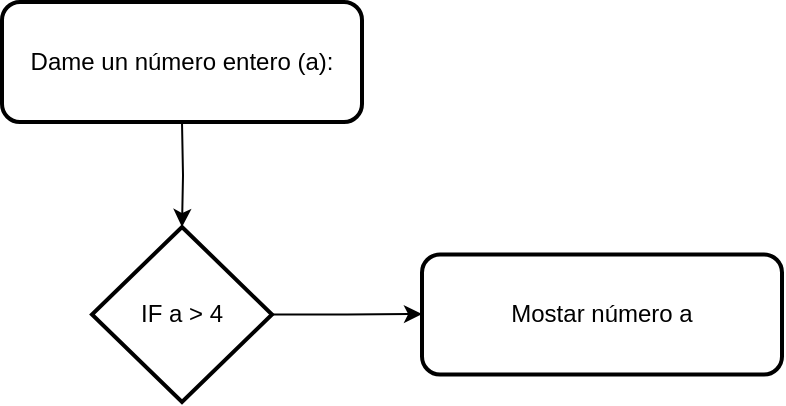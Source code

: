 <mxfile version="12.5.5" type="github">
  <diagram id="C5RBs43oDa-KdzZeNtuy" name="Page-1">
    <mxGraphModel dx="868" dy="516" grid="1" gridSize="10" guides="1" tooltips="1" connect="1" arrows="1" fold="1" page="1" pageScale="1" pageWidth="827" pageHeight="1169" math="0" shadow="0">
      <root>
        <mxCell id="WIyWlLk6GJQsqaUBKTNV-0"/>
        <mxCell id="WIyWlLk6GJQsqaUBKTNV-1" parent="WIyWlLk6GJQsqaUBKTNV-0"/>
        <mxCell id="DnD7M6hQlHzNACPniD5b-13" value="" style="edgeStyle=orthogonalEdgeStyle;rounded=0;orthogonalLoop=1;jettySize=auto;html=1;strokeColor=#000000;fontFamily=Helvetica;align=center;" edge="1" parent="WIyWlLk6GJQsqaUBKTNV-1" source="DnD7M6hQlHzNACPniD5b-1">
          <mxGeometry relative="1" as="geometry">
            <mxPoint x="510" y="466" as="targetPoint"/>
          </mxGeometry>
        </mxCell>
        <mxCell id="DnD7M6hQlHzNACPniD5b-1" value="IF a &amp;gt; 4" style="rhombus;whiteSpace=wrap;html=1;fontFamily=Helvetica;rotation=0;strokeWidth=2;" vertex="1" parent="WIyWlLk6GJQsqaUBKTNV-1">
          <mxGeometry x="345" y="422.5" width="90" height="87.5" as="geometry"/>
        </mxCell>
        <mxCell id="DnD7M6hQlHzNACPniD5b-8" style="edgeStyle=orthogonalEdgeStyle;rounded=0;orthogonalLoop=1;jettySize=auto;html=1;strokeColor=#000000;fontFamily=Helvetica;align=center;" edge="1" parent="WIyWlLk6GJQsqaUBKTNV-1" target="DnD7M6hQlHzNACPniD5b-1">
          <mxGeometry relative="1" as="geometry">
            <mxPoint x="390" y="370" as="sourcePoint"/>
          </mxGeometry>
        </mxCell>
        <mxCell id="DnD7M6hQlHzNACPniD5b-16" value="&lt;span style=&quot;white-space: normal&quot;&gt;Dame un número entero (a):&lt;/span&gt;" style="rounded=1;whiteSpace=wrap;html=1;strokeColor=#000000;fontFamily=Helvetica;strokeWidth=2;" vertex="1" parent="WIyWlLk6GJQsqaUBKTNV-1">
          <mxGeometry x="300" y="310" width="180" height="60" as="geometry"/>
        </mxCell>
        <mxCell id="DnD7M6hQlHzNACPniD5b-17" value="&lt;span style=&quot;white-space: normal&quot;&gt;Mostar número a&lt;/span&gt;" style="rounded=1;whiteSpace=wrap;html=1;strokeColor=#000000;strokeWidth=2;fontFamily=Helvetica;" vertex="1" parent="WIyWlLk6GJQsqaUBKTNV-1">
          <mxGeometry x="510" y="436.25" width="180" height="60" as="geometry"/>
        </mxCell>
      </root>
    </mxGraphModel>
  </diagram>
</mxfile>
